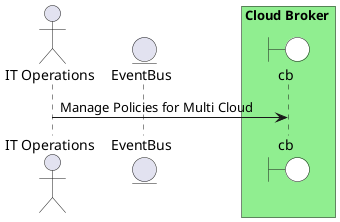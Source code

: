 @startuml

actor "IT Operations"


entity EventBus

box Cloud Broker #lightgreen
    boundary cb #white
end box



"IT Operations" -> cb: Manage Policies for Multi Cloud



@enduml
